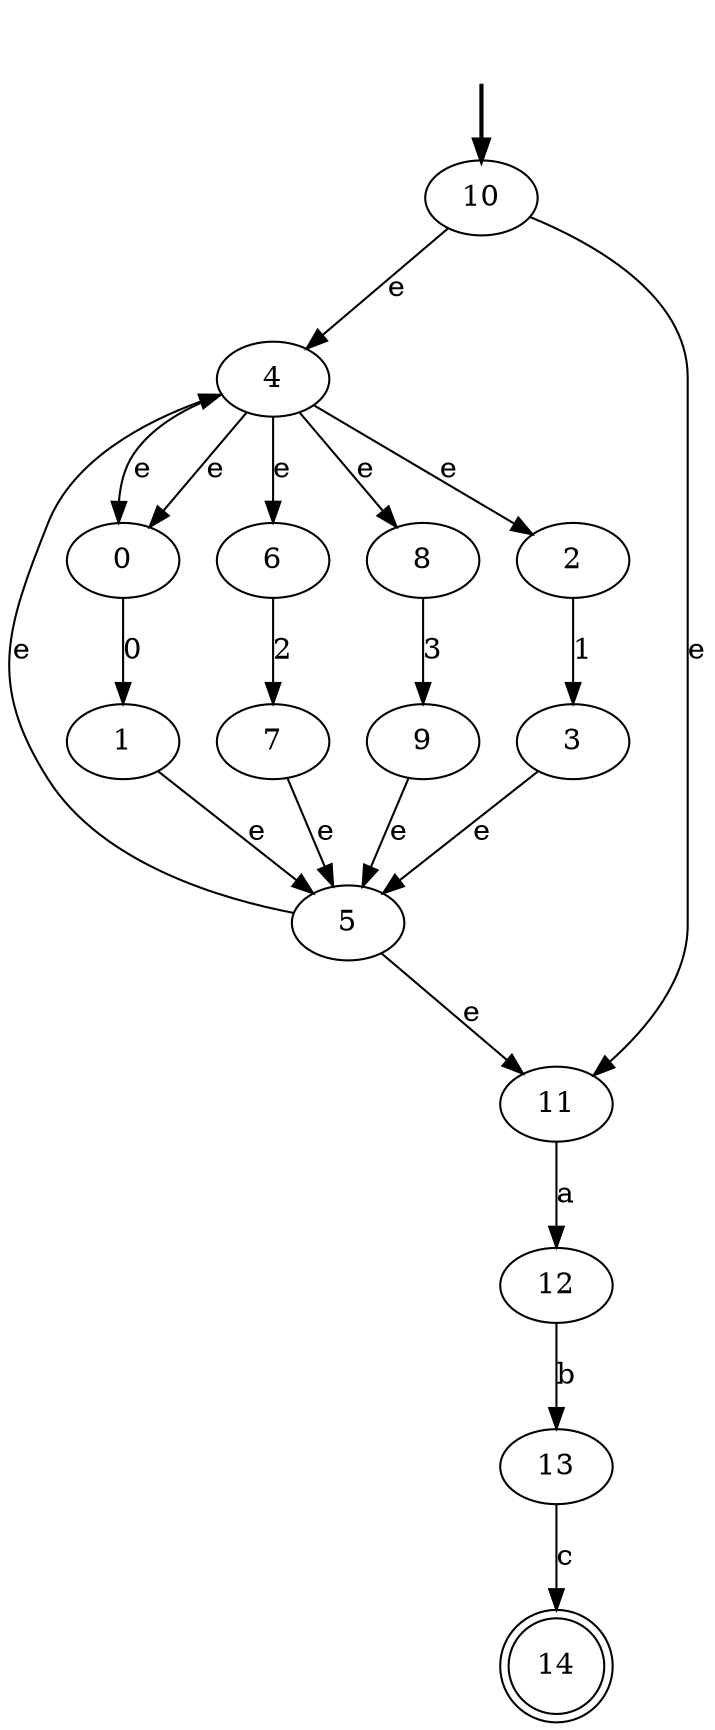 digraph {
	fake0 [style=invisible]
	13
	0
	6
	1
	10 [root=true]
	14 [shape=doublecircle]
	5
	8
	9
	12
	3
	2
	4
	7
	11
	fake0 -> 10 [style=bold]
	0 -> 1 [label=0]
	2 -> 3 [label=1]
	4 -> 0 [label=e]
	4 -> 2 [label=e]
	4 -> 0 [label=e]
	4 -> 6 [label=e]
	4 -> 8 [label=e]
	1 -> 5 [label=e]
	3 -> 5 [label=e]
	6 -> 7 [label=2]
	7 -> 5 [label=e]
	8 -> 9 [label=3]
	9 -> 5 [label=e]
	10 -> 11 [label=e]
	10 -> 4 [label=e]
	5 -> 11 [label=e]
	5 -> 4 [label=e]
	11 -> 12 [label=a]
	12 -> 13 [label=b]
	13 -> 14 [label=c]
}
